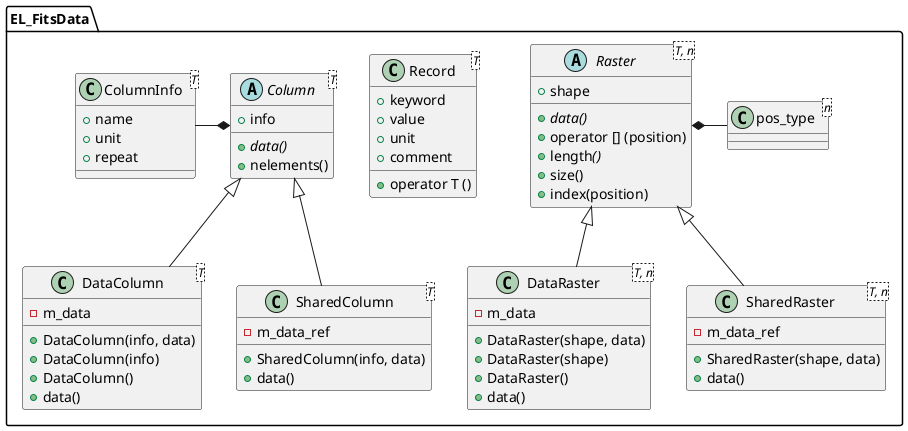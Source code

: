 @startuml

package EL_FitsData {

Raster <|-- DataRaster
Raster <|-- SharedRaster
Raster *- pos_type

Record -[hidden] Record

Column <|-- DataColumn
Column <|-- SharedColumn
ColumnInfo -* Column

class pos_type<n> {
}

abstract class Raster<T, n> {
+ shape
+ {abstract} data()
+ operator [] (position)
+ length<i>()
+ size()
+ index(position)
}

class DataRaster<T, n> {
- m_data
+ DataRaster(shape, data)
+ DataRaster(shape)
+ DataRaster()
+ data()
}

class SharedRaster<T, n> {
- m_data_ref
+ SharedRaster(shape, data)
+ data()
}

class Record<T> {
+ keyword
+ value
+ unit
+ comment
+ operator T ()
}

class ColumnInfo<T> {
+ name
+ unit
+ repeat
}

abstract class Column<T> {
+ info
+ {abstract} data()
+ nelements()
}

class DataColumn<T> {
- m_data
+ DataColumn(info, data)
+ DataColumn(info)
+ DataColumn()
+ data()
}

class SharedColumn<T> {
- m_data_ref
+ SharedColumn(info, data)
+ data()
}

}

@enduml
